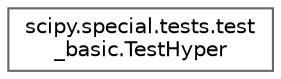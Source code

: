 digraph "Graphical Class Hierarchy"
{
 // LATEX_PDF_SIZE
  bgcolor="transparent";
  edge [fontname=Helvetica,fontsize=10,labelfontname=Helvetica,labelfontsize=10];
  node [fontname=Helvetica,fontsize=10,shape=box,height=0.2,width=0.4];
  rankdir="LR";
  Node0 [id="Node000000",label="scipy.special.tests.test\l_basic.TestHyper",height=0.2,width=0.4,color="grey40", fillcolor="white", style="filled",URL="$d5/d54/classscipy_1_1special_1_1tests_1_1test__basic_1_1TestHyper.html",tooltip=" "];
}
